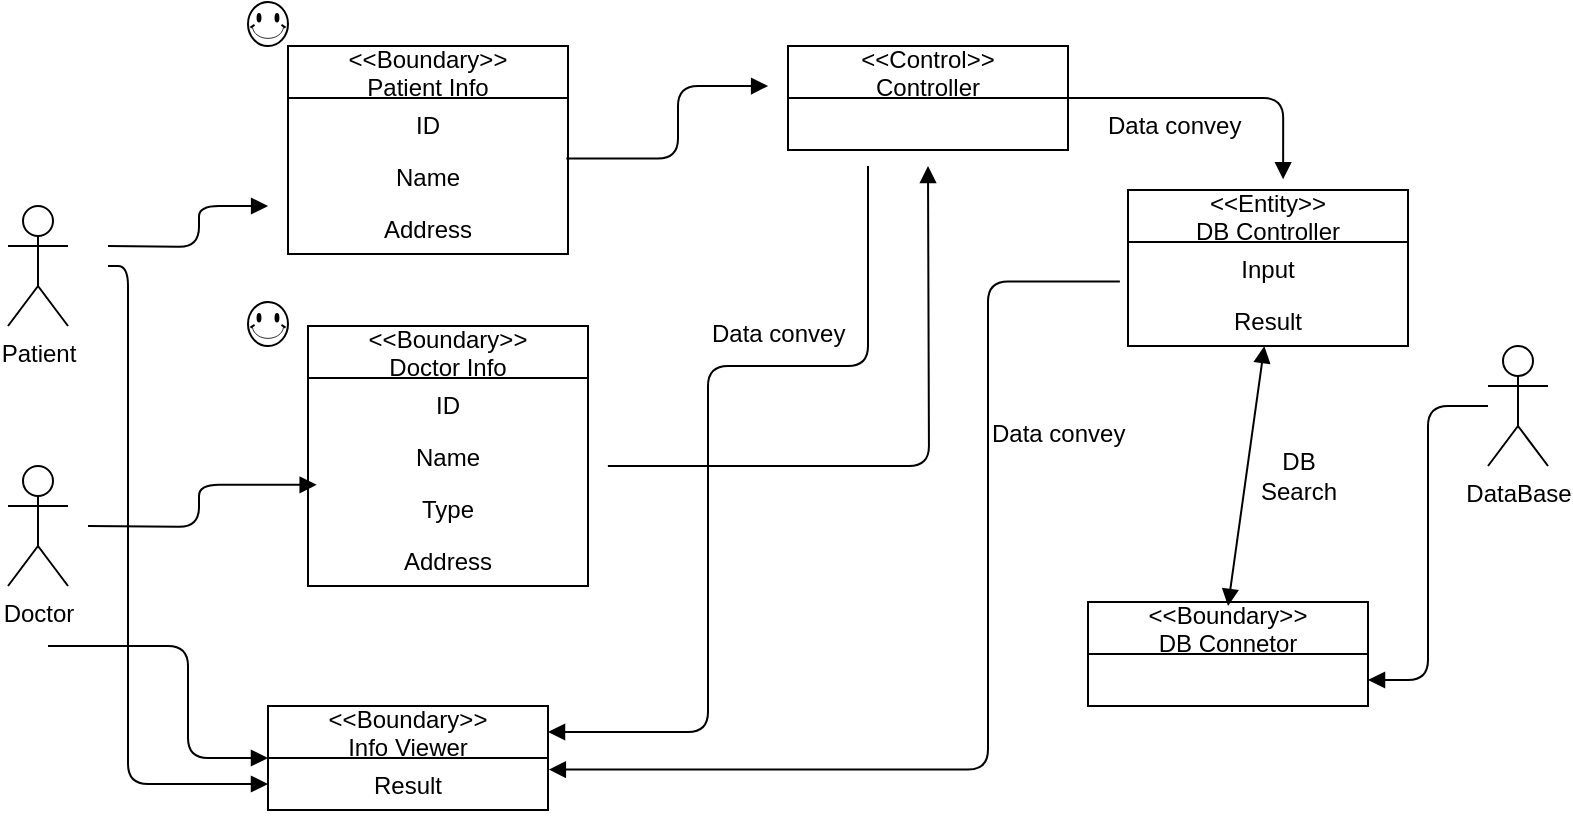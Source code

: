 <mxfile version="14.6.6" type="device"><diagram id="R2lEEEUBdFMjLlhIrx00" name="Page-1"><mxGraphModel dx="1038" dy="580" grid="1" gridSize="10" guides="1" tooltips="1" connect="1" arrows="1" fold="1" page="1" pageScale="1" pageWidth="850" pageHeight="1100" math="0" shadow="0" extFonts="Permanent Marker^https://fonts.googleapis.com/css?family=Permanent+Marker"><root><mxCell id="0"/><mxCell id="1" parent="0"/><mxCell id="TBVqBMjg619t3abMirxk-8" value="&lt;&lt;Control&gt;&gt;&#10;Controller" style="swimlane;fontStyle=0;childLayout=stackLayout;horizontal=1;startSize=26;fillColor=none;horizontalStack=0;resizeParent=1;resizeParentMax=0;resizeLast=0;collapsible=1;marginBottom=0;fontSize=12;" vertex="1" parent="1"><mxGeometry x="440" y="50" width="140" height="52" as="geometry"/></mxCell><mxCell id="TBVqBMjg619t3abMirxk-10" value="&lt;&lt;Entity&gt;&gt;&#10;DB Controller" style="swimlane;fontStyle=0;childLayout=stackLayout;horizontal=1;startSize=26;fillColor=none;horizontalStack=0;resizeParent=1;resizeParentMax=0;resizeLast=0;collapsible=1;marginBottom=0;fontSize=12;" vertex="1" parent="1"><mxGeometry x="610" y="122" width="140" height="78" as="geometry"/></mxCell><mxCell id="TBVqBMjg619t3abMirxk-11" value="Input" style="text;strokeColor=none;fillColor=none;align=center;verticalAlign=top;spacingLeft=4;spacingRight=4;overflow=hidden;rotatable=0;points=[[0,0.5],[1,0.5]];portConstraint=eastwest;" vertex="1" parent="TBVqBMjg619t3abMirxk-10"><mxGeometry y="26" width="140" height="26" as="geometry"/></mxCell><mxCell id="TBVqBMjg619t3abMirxk-12" value="Result" style="text;strokeColor=none;fillColor=none;align=center;verticalAlign=top;spacingLeft=4;spacingRight=4;overflow=hidden;rotatable=0;points=[[0,0.5],[1,0.5]];portConstraint=eastwest;" vertex="1" parent="TBVqBMjg619t3abMirxk-10"><mxGeometry y="52" width="140" height="26" as="geometry"/></mxCell><mxCell id="TBVqBMjg619t3abMirxk-13" value="&lt;&lt;Boundary&gt;&gt;&#10;Doctor Info" style="swimlane;fontStyle=0;childLayout=stackLayout;horizontal=1;startSize=26;fillColor=none;horizontalStack=0;resizeParent=1;resizeParentMax=0;resizeLast=0;collapsible=1;marginBottom=0;fontSize=12;" vertex="1" parent="1"><mxGeometry x="200" y="190" width="140" height="130" as="geometry"/></mxCell><mxCell id="TBVqBMjg619t3abMirxk-14" value="ID" style="text;strokeColor=none;fillColor=none;align=center;verticalAlign=top;spacingLeft=4;spacingRight=4;overflow=hidden;rotatable=0;points=[[0,0.5],[1,0.5]];portConstraint=eastwest;" vertex="1" parent="TBVqBMjg619t3abMirxk-13"><mxGeometry y="26" width="140" height="26" as="geometry"/></mxCell><object label="Name" id="TBVqBMjg619t3abMirxk-15"><mxCell style="text;strokeColor=none;fillColor=none;align=center;verticalAlign=top;spacingLeft=4;spacingRight=4;overflow=hidden;rotatable=0;points=[[0,0.5],[1,0.5]];portConstraint=eastwest;" vertex="1" parent="TBVqBMjg619t3abMirxk-13"><mxGeometry y="52" width="140" height="26" as="geometry"/></mxCell></object><object label="Type" id="TBVqBMjg619t3abMirxk-16"><mxCell style="text;strokeColor=none;fillColor=none;align=center;verticalAlign=top;spacingLeft=4;spacingRight=4;overflow=hidden;rotatable=0;points=[[0,0.5],[1,0.5]];portConstraint=eastwest;" vertex="1" parent="TBVqBMjg619t3abMirxk-13"><mxGeometry y="78" width="140" height="26" as="geometry"/></mxCell></object><object label="Address" id="TBVqBMjg619t3abMirxk-17"><mxCell style="text;strokeColor=none;fillColor=none;align=center;verticalAlign=top;spacingLeft=4;spacingRight=4;overflow=hidden;rotatable=0;points=[[0,0.5],[1,0.5]];portConstraint=eastwest;" vertex="1" parent="TBVqBMjg619t3abMirxk-13"><mxGeometry y="104" width="140" height="26" as="geometry"/></mxCell></object><mxCell id="TBVqBMjg619t3abMirxk-18" value="&lt;&lt;Boundary&gt;&gt;&#10;Patient Info" style="swimlane;fontStyle=0;childLayout=stackLayout;horizontal=1;startSize=26;fillColor=none;horizontalStack=0;resizeParent=1;resizeParentMax=0;resizeLast=0;collapsible=1;marginBottom=0;fontSize=12;" vertex="1" parent="1"><mxGeometry x="190" y="50" width="140" height="104" as="geometry"/></mxCell><mxCell id="TBVqBMjg619t3abMirxk-19" value="ID" style="text;strokeColor=none;fillColor=none;align=center;verticalAlign=top;spacingLeft=4;spacingRight=4;overflow=hidden;rotatable=0;points=[[0,0.5],[1,0.5]];portConstraint=eastwest;" vertex="1" parent="TBVqBMjg619t3abMirxk-18"><mxGeometry y="26" width="140" height="26" as="geometry"/></mxCell><object label="Name" id="TBVqBMjg619t3abMirxk-20"><mxCell style="text;strokeColor=none;fillColor=none;align=center;verticalAlign=top;spacingLeft=4;spacingRight=4;overflow=hidden;rotatable=0;points=[[0,0.5],[1,0.5]];portConstraint=eastwest;" vertex="1" parent="TBVqBMjg619t3abMirxk-18"><mxGeometry y="52" width="140" height="26" as="geometry"/></mxCell></object><object label="Address" id="TBVqBMjg619t3abMirxk-22"><mxCell style="text;strokeColor=none;fillColor=none;align=center;verticalAlign=top;spacingLeft=4;spacingRight=4;overflow=hidden;rotatable=0;points=[[0,0.5],[1,0.5]];portConstraint=eastwest;" vertex="1" parent="TBVqBMjg619t3abMirxk-18"><mxGeometry y="78" width="140" height="26" as="geometry"/></mxCell></object><mxCell id="TBVqBMjg619t3abMirxk-23" value="&lt;&lt;Boundary&gt;&gt;&#10;Info Viewer" style="swimlane;fontStyle=0;childLayout=stackLayout;horizontal=1;startSize=26;fillColor=none;horizontalStack=0;resizeParent=1;resizeParentMax=0;resizeLast=0;collapsible=1;marginBottom=0;fontSize=12;" vertex="1" parent="1"><mxGeometry x="180" y="380" width="140" height="52" as="geometry"/></mxCell><mxCell id="TBVqBMjg619t3abMirxk-24" value="Result" style="text;strokeColor=none;fillColor=none;align=center;verticalAlign=top;spacingLeft=4;spacingRight=4;overflow=hidden;rotatable=0;points=[[0,0.5],[1,0.5]];portConstraint=eastwest;" vertex="1" parent="TBVqBMjg619t3abMirxk-23"><mxGeometry y="26" width="140" height="26" as="geometry"/></mxCell><mxCell id="TBVqBMjg619t3abMirxk-29" value="&lt;&lt;Boundary&gt;&gt;&#10;DB Connetor" style="swimlane;fontStyle=0;childLayout=stackLayout;horizontal=1;startSize=26;fillColor=none;horizontalStack=0;resizeParent=1;resizeParentMax=0;resizeLast=0;collapsible=1;marginBottom=0;fontSize=12;" vertex="1" parent="1"><mxGeometry x="590" y="328" width="140" height="52" as="geometry"/></mxCell><mxCell id="TBVqBMjg619t3abMirxk-30" value="DataBase" style="shape=umlActor;verticalLabelPosition=bottom;verticalAlign=top;html=1;outlineConnect=0;fontSize=12;align=center;" vertex="1" parent="1"><mxGeometry x="790" y="200" width="30" height="60" as="geometry"/></mxCell><mxCell id="TBVqBMjg619t3abMirxk-31" value="Patient" style="shape=umlActor;verticalLabelPosition=bottom;verticalAlign=top;html=1;outlineConnect=0;fontSize=12;align=center;" vertex="1" parent="1"><mxGeometry x="50" y="130" width="30" height="60" as="geometry"/></mxCell><mxCell id="TBVqBMjg619t3abMirxk-32" value="Doctor" style="shape=umlActor;verticalLabelPosition=bottom;verticalAlign=top;html=1;outlineConnect=0;fontSize=12;align=center;" vertex="1" parent="1"><mxGeometry x="50" y="260" width="30" height="60" as="geometry"/></mxCell><mxCell id="TBVqBMjg619t3abMirxk-37" value="" style="endArrow=block;endFill=1;html=1;edgeStyle=orthogonalEdgeStyle;align=left;verticalAlign=top;fontSize=12;entryX=-0.071;entryY=0.077;entryDx=0;entryDy=0;entryPerimeter=0;" edge="1" parent="1" target="TBVqBMjg619t3abMirxk-22"><mxGeometry x="-0.757" relative="1" as="geometry"><mxPoint x="100" y="150" as="sourcePoint"/><mxPoint x="150" y="115" as="targetPoint"/><mxPoint as="offset"/></mxGeometry></mxCell><mxCell id="TBVqBMjg619t3abMirxk-38" value="" style="endArrow=block;endFill=1;html=1;edgeStyle=orthogonalEdgeStyle;align=left;verticalAlign=top;fontSize=12;entryX=-0.071;entryY=0.385;entryDx=0;entryDy=0;entryPerimeter=0;exitX=0.994;exitY=0.162;exitDx=0;exitDy=0;exitPerimeter=0;" edge="1" parent="1" source="TBVqBMjg619t3abMirxk-20" target="TBVqBMjg619t3abMirxk-8"><mxGeometry x="-0.757" relative="1" as="geometry"><mxPoint x="110" y="160" as="sourcePoint"/><mxPoint x="193.56" y="112.988" as="targetPoint"/><mxPoint as="offset"/></mxGeometry></mxCell><mxCell id="TBVqBMjg619t3abMirxk-39" value="Data convey&lt;span style=&quot;color: rgba(0 , 0 , 0 , 0) ; font-family: monospace ; font-size: 0px ; background-color: rgb(248 , 249 , 250)&quot;&gt;%3CmxGraphModel%3E%3Croot%3E%3CmxCell%20id%3D%220%22%2F%3E%3CmxCell%20id%3D%221%22%20parent%3D%220%22%2F%3E%3CmxCell%20id%3D%222%22%20value%3D%22DB%26lt%3Bbr%26gt%3BSearch%22%20style%3D%22text%3Bhtml%3D1%3Balign%3Dcenter%3BverticalAlign%3Dmiddle%3Bresizable%3D0%3Bpoints%3D%5B%5D%3Bautosize%3D1%3BstrokeColor%3Dnone%3BfontSize%3D12%3B%22%20vertex%3D%221%22%20parent%3D%221%22%3E%3CmxGeometry%20x%3D%22605%22%20y%3D%22323%22%20width%3D%2250%22%20height%3D%2230%22%20as%3D%22geometry%22%2F%3E%3C%2FmxCell%3E%3C%2Froot%3E%3C%2FmxGraphModel%E&lt;/span&gt;" style="endArrow=block;endFill=1;html=1;edgeStyle=orthogonalEdgeStyle;align=left;verticalAlign=top;fontSize=12;entryX=0.554;entryY=-0.069;entryDx=0;entryDy=0;entryPerimeter=0;exitX=1;exitY=0.5;exitDx=0;exitDy=0;" edge="1" parent="1" source="TBVqBMjg619t3abMirxk-8" target="TBVqBMjg619t3abMirxk-10"><mxGeometry x="-0.757" relative="1" as="geometry"><mxPoint x="339.16" y="116.212" as="sourcePoint"/><mxPoint x="440.06" y="80.02" as="targetPoint"/><mxPoint as="offset"/></mxGeometry></mxCell><mxCell id="TBVqBMjg619t3abMirxk-40" value="" style="endArrow=block;endFill=1;html=1;edgeStyle=orthogonalEdgeStyle;align=left;verticalAlign=top;fontSize=12;exitX=1.071;exitY=0.692;exitDx=0;exitDy=0;exitPerimeter=0;" edge="1" parent="1" source="TBVqBMjg619t3abMirxk-15"><mxGeometry x="-0.419" relative="1" as="geometry"><mxPoint x="590" y="86" as="sourcePoint"/><mxPoint x="510" y="110" as="targetPoint"/><mxPoint as="offset"/></mxGeometry></mxCell><mxCell id="TBVqBMjg619t3abMirxk-41" value="" style="endArrow=block;endFill=1;html=1;edgeStyle=orthogonalEdgeStyle;align=left;verticalAlign=top;fontSize=12;entryX=1;entryY=0.75;entryDx=0;entryDy=0;" edge="1" parent="1" source="TBVqBMjg619t3abMirxk-30" target="TBVqBMjg619t3abMirxk-29"><mxGeometry x="0.218" y="10" relative="1" as="geometry"><mxPoint x="359.94" y="269.992" as="sourcePoint"/><mxPoint x="720" y="300" as="targetPoint"/><mxPoint as="offset"/></mxGeometry></mxCell><mxCell id="TBVqBMjg619t3abMirxk-42" value="Data convey" style="endArrow=block;endFill=1;html=1;edgeStyle=orthogonalEdgeStyle;align=left;verticalAlign=top;fontSize=12;exitX=-0.029;exitY=-0.238;exitDx=0;exitDy=0;entryX=1.003;entryY=0.223;entryDx=0;entryDy=0;entryPerimeter=0;exitPerimeter=0;" edge="1" parent="1" source="TBVqBMjg619t3abMirxk-12" target="TBVqBMjg619t3abMirxk-24"><mxGeometry x="-0.516" relative="1" as="geometry"><mxPoint x="359.94" y="269.992" as="sourcePoint"/><mxPoint x="520" y="120" as="targetPoint"/><mxPoint as="offset"/><Array as="points"><mxPoint x="540" y="168"/><mxPoint x="540" y="412"/></Array></mxGeometry></mxCell><mxCell id="TBVqBMjg619t3abMirxk-43" value="" style="endArrow=block;endFill=1;html=1;edgeStyle=orthogonalEdgeStyle;align=left;verticalAlign=top;fontSize=12;entryX=0.031;entryY=0.054;entryDx=0;entryDy=0;entryPerimeter=0;" edge="1" parent="1" target="TBVqBMjg619t3abMirxk-16"><mxGeometry x="-0.757" relative="1" as="geometry"><mxPoint x="90" y="290" as="sourcePoint"/><mxPoint x="194" y="260" as="targetPoint"/><mxPoint as="offset"/></mxGeometry></mxCell><mxCell id="TBVqBMjg619t3abMirxk-46" value="" style="endArrow=block;endFill=1;html=1;edgeStyle=orthogonalEdgeStyle;align=left;verticalAlign=top;fontSize=12;entryX=0;entryY=0.5;entryDx=0;entryDy=0;" edge="1" parent="1" target="TBVqBMjg619t3abMirxk-24"><mxGeometry x="-0.757" relative="1" as="geometry"><mxPoint x="100" y="160" as="sourcePoint"/><mxPoint x="214.34" y="279.404" as="targetPoint"/><mxPoint as="offset"/><Array as="points"><mxPoint x="110" y="160"/><mxPoint x="110" y="419"/></Array></mxGeometry></mxCell><mxCell id="TBVqBMjg619t3abMirxk-47" value="" style="endArrow=block;endFill=1;html=1;edgeStyle=orthogonalEdgeStyle;align=left;verticalAlign=top;fontSize=12;entryX=0;entryY=0.5;entryDx=0;entryDy=0;" edge="1" parent="1" target="TBVqBMjg619t3abMirxk-23"><mxGeometry x="-0.757" relative="1" as="geometry"><mxPoint x="70" y="350" as="sourcePoint"/><mxPoint x="214.34" y="279.404" as="targetPoint"/><mxPoint as="offset"/><Array as="points"><mxPoint x="140" y="350"/><mxPoint x="140" y="406"/></Array></mxGeometry></mxCell><mxCell id="TBVqBMjg619t3abMirxk-48" value="Data convey" style="endArrow=block;endFill=1;html=1;edgeStyle=orthogonalEdgeStyle;align=left;verticalAlign=top;fontSize=12;entryX=1;entryY=0.25;entryDx=0;entryDy=0;" edge="1" parent="1" target="TBVqBMjg619t3abMirxk-23"><mxGeometry x="-0.187" y="-30" relative="1" as="geometry"><mxPoint x="480" y="110" as="sourcePoint"/><mxPoint x="520" y="120" as="targetPoint"/><mxPoint x="30" y="-30" as="offset"/><Array as="points"><mxPoint x="480" y="210"/><mxPoint x="400" y="210"/><mxPoint x="400" y="393"/></Array></mxGeometry></mxCell><mxCell id="TBVqBMjg619t3abMirxk-49" value="" style="endArrow=block;startArrow=block;endFill=1;startFill=1;html=1;fontSize=12;" edge="1" parent="1" source="TBVqBMjg619t3abMirxk-12"><mxGeometry width="160" relative="1" as="geometry"><mxPoint x="652.38" y="294.188" as="sourcePoint"/><mxPoint x="660" y="330" as="targetPoint"/></mxGeometry></mxCell><mxCell id="TBVqBMjg619t3abMirxk-50" value="DB&lt;br&gt;Search" style="text;html=1;align=center;verticalAlign=middle;resizable=0;points=[];autosize=1;strokeColor=none;fontSize=12;" vertex="1" parent="1"><mxGeometry x="670" y="250" width="50" height="30" as="geometry"/></mxCell><mxCell id="TBVqBMjg619t3abMirxk-51" value="" style="verticalLabelPosition=bottom;verticalAlign=top;html=1;shape=mxgraph.basic.smiley;fontSize=12;align=center;" vertex="1" parent="1"><mxGeometry x="170" y="28" width="20" height="22" as="geometry"/></mxCell><mxCell id="TBVqBMjg619t3abMirxk-54" value="" style="verticalLabelPosition=bottom;verticalAlign=top;html=1;shape=mxgraph.basic.smiley;fontSize=12;align=center;" vertex="1" parent="1"><mxGeometry x="170" y="178" width="20" height="22" as="geometry"/></mxCell></root></mxGraphModel></diagram></mxfile>